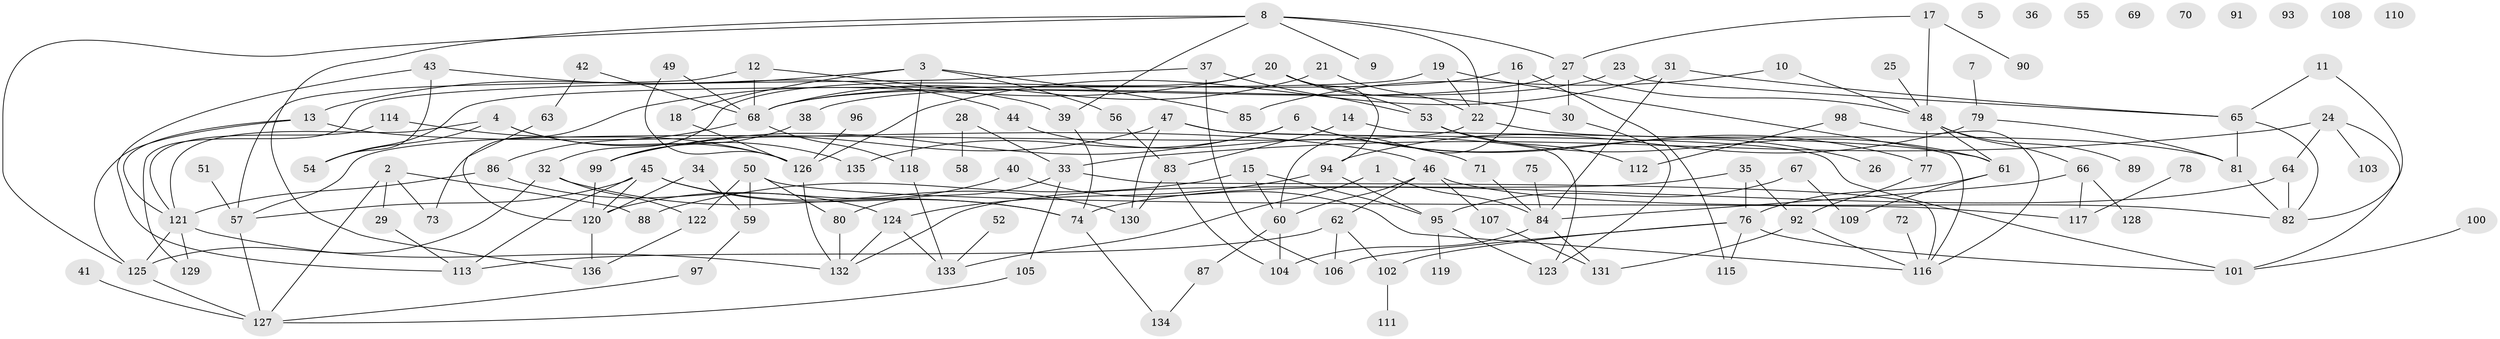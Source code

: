 // Generated by graph-tools (version 1.1) at 2025/25/03/09/25 03:25:20]
// undirected, 136 vertices, 199 edges
graph export_dot {
graph [start="1"]
  node [color=gray90,style=filled];
  1;
  2;
  3;
  4;
  5;
  6;
  7;
  8;
  9;
  10;
  11;
  12;
  13;
  14;
  15;
  16;
  17;
  18;
  19;
  20;
  21;
  22;
  23;
  24;
  25;
  26;
  27;
  28;
  29;
  30;
  31;
  32;
  33;
  34;
  35;
  36;
  37;
  38;
  39;
  40;
  41;
  42;
  43;
  44;
  45;
  46;
  47;
  48;
  49;
  50;
  51;
  52;
  53;
  54;
  55;
  56;
  57;
  58;
  59;
  60;
  61;
  62;
  63;
  64;
  65;
  66;
  67;
  68;
  69;
  70;
  71;
  72;
  73;
  74;
  75;
  76;
  77;
  78;
  79;
  80;
  81;
  82;
  83;
  84;
  85;
  86;
  87;
  88;
  89;
  90;
  91;
  92;
  93;
  94;
  95;
  96;
  97;
  98;
  99;
  100;
  101;
  102;
  103;
  104;
  105;
  106;
  107;
  108;
  109;
  110;
  111;
  112;
  113;
  114;
  115;
  116;
  117;
  118;
  119;
  120;
  121;
  122;
  123;
  124;
  125;
  126;
  127;
  128;
  129;
  130;
  131;
  132;
  133;
  134;
  135;
  136;
  1 -- 84;
  1 -- 133;
  2 -- 29;
  2 -- 73;
  2 -- 88;
  2 -- 127;
  3 -- 13;
  3 -- 18;
  3 -- 56;
  3 -- 85;
  3 -- 118;
  4 -- 54;
  4 -- 121;
  4 -- 126;
  4 -- 135;
  6 -- 26;
  6 -- 77;
  6 -- 99;
  6 -- 135;
  7 -- 79;
  8 -- 9;
  8 -- 22;
  8 -- 27;
  8 -- 39;
  8 -- 125;
  8 -- 136;
  10 -- 48;
  10 -- 85;
  11 -- 65;
  11 -- 82;
  12 -- 39;
  12 -- 57;
  12 -- 68;
  13 -- 46;
  13 -- 121;
  13 -- 125;
  14 -- 83;
  14 -- 116;
  15 -- 60;
  15 -- 88;
  15 -- 95;
  16 -- 60;
  16 -- 68;
  16 -- 115;
  17 -- 27;
  17 -- 48;
  17 -- 90;
  18 -- 126;
  19 -- 22;
  19 -- 54;
  19 -- 61;
  20 -- 30;
  20 -- 32;
  20 -- 53;
  20 -- 73;
  20 -- 94;
  21 -- 22;
  21 -- 68;
  22 -- 57;
  22 -- 81;
  23 -- 38;
  23 -- 65;
  24 -- 33;
  24 -- 64;
  24 -- 101;
  24 -- 103;
  25 -- 48;
  27 -- 30;
  27 -- 48;
  27 -- 68;
  28 -- 33;
  28 -- 58;
  29 -- 113;
  30 -- 123;
  31 -- 65;
  31 -- 84;
  31 -- 126;
  32 -- 74;
  32 -- 122;
  32 -- 125;
  33 -- 80;
  33 -- 105;
  33 -- 116;
  34 -- 59;
  34 -- 120;
  35 -- 76;
  35 -- 92;
  35 -- 132;
  37 -- 53;
  37 -- 106;
  37 -- 129;
  38 -- 99;
  39 -- 74;
  40 -- 116;
  40 -- 120;
  41 -- 127;
  42 -- 63;
  42 -- 68;
  43 -- 44;
  43 -- 54;
  43 -- 113;
  44 -- 71;
  45 -- 57;
  45 -- 74;
  45 -- 113;
  45 -- 120;
  45 -- 130;
  46 -- 60;
  46 -- 62;
  46 -- 82;
  46 -- 107;
  47 -- 99;
  47 -- 101;
  47 -- 123;
  47 -- 130;
  48 -- 61;
  48 -- 66;
  48 -- 77;
  48 -- 89;
  49 -- 68;
  49 -- 126;
  50 -- 59;
  50 -- 80;
  50 -- 117;
  50 -- 122;
  51 -- 57;
  52 -- 133;
  53 -- 61;
  53 -- 112;
  56 -- 83;
  57 -- 127;
  59 -- 97;
  60 -- 87;
  60 -- 104;
  61 -- 76;
  61 -- 109;
  62 -- 102;
  62 -- 106;
  62 -- 113;
  63 -- 120;
  64 -- 74;
  64 -- 82;
  65 -- 81;
  65 -- 82;
  66 -- 84;
  66 -- 117;
  66 -- 128;
  67 -- 95;
  67 -- 109;
  68 -- 86;
  68 -- 118;
  71 -- 84;
  72 -- 116;
  74 -- 134;
  75 -- 84;
  76 -- 101;
  76 -- 102;
  76 -- 106;
  76 -- 115;
  77 -- 92;
  78 -- 117;
  79 -- 81;
  79 -- 94;
  80 -- 132;
  81 -- 82;
  83 -- 104;
  83 -- 130;
  84 -- 104;
  84 -- 131;
  86 -- 121;
  86 -- 124;
  87 -- 134;
  92 -- 116;
  92 -- 131;
  94 -- 95;
  94 -- 124;
  95 -- 119;
  95 -- 123;
  96 -- 126;
  97 -- 127;
  98 -- 112;
  98 -- 116;
  99 -- 120;
  100 -- 101;
  102 -- 111;
  105 -- 127;
  107 -- 131;
  114 -- 121;
  114 -- 126;
  118 -- 133;
  120 -- 136;
  121 -- 125;
  121 -- 129;
  121 -- 132;
  122 -- 136;
  124 -- 132;
  124 -- 133;
  125 -- 127;
  126 -- 132;
}
